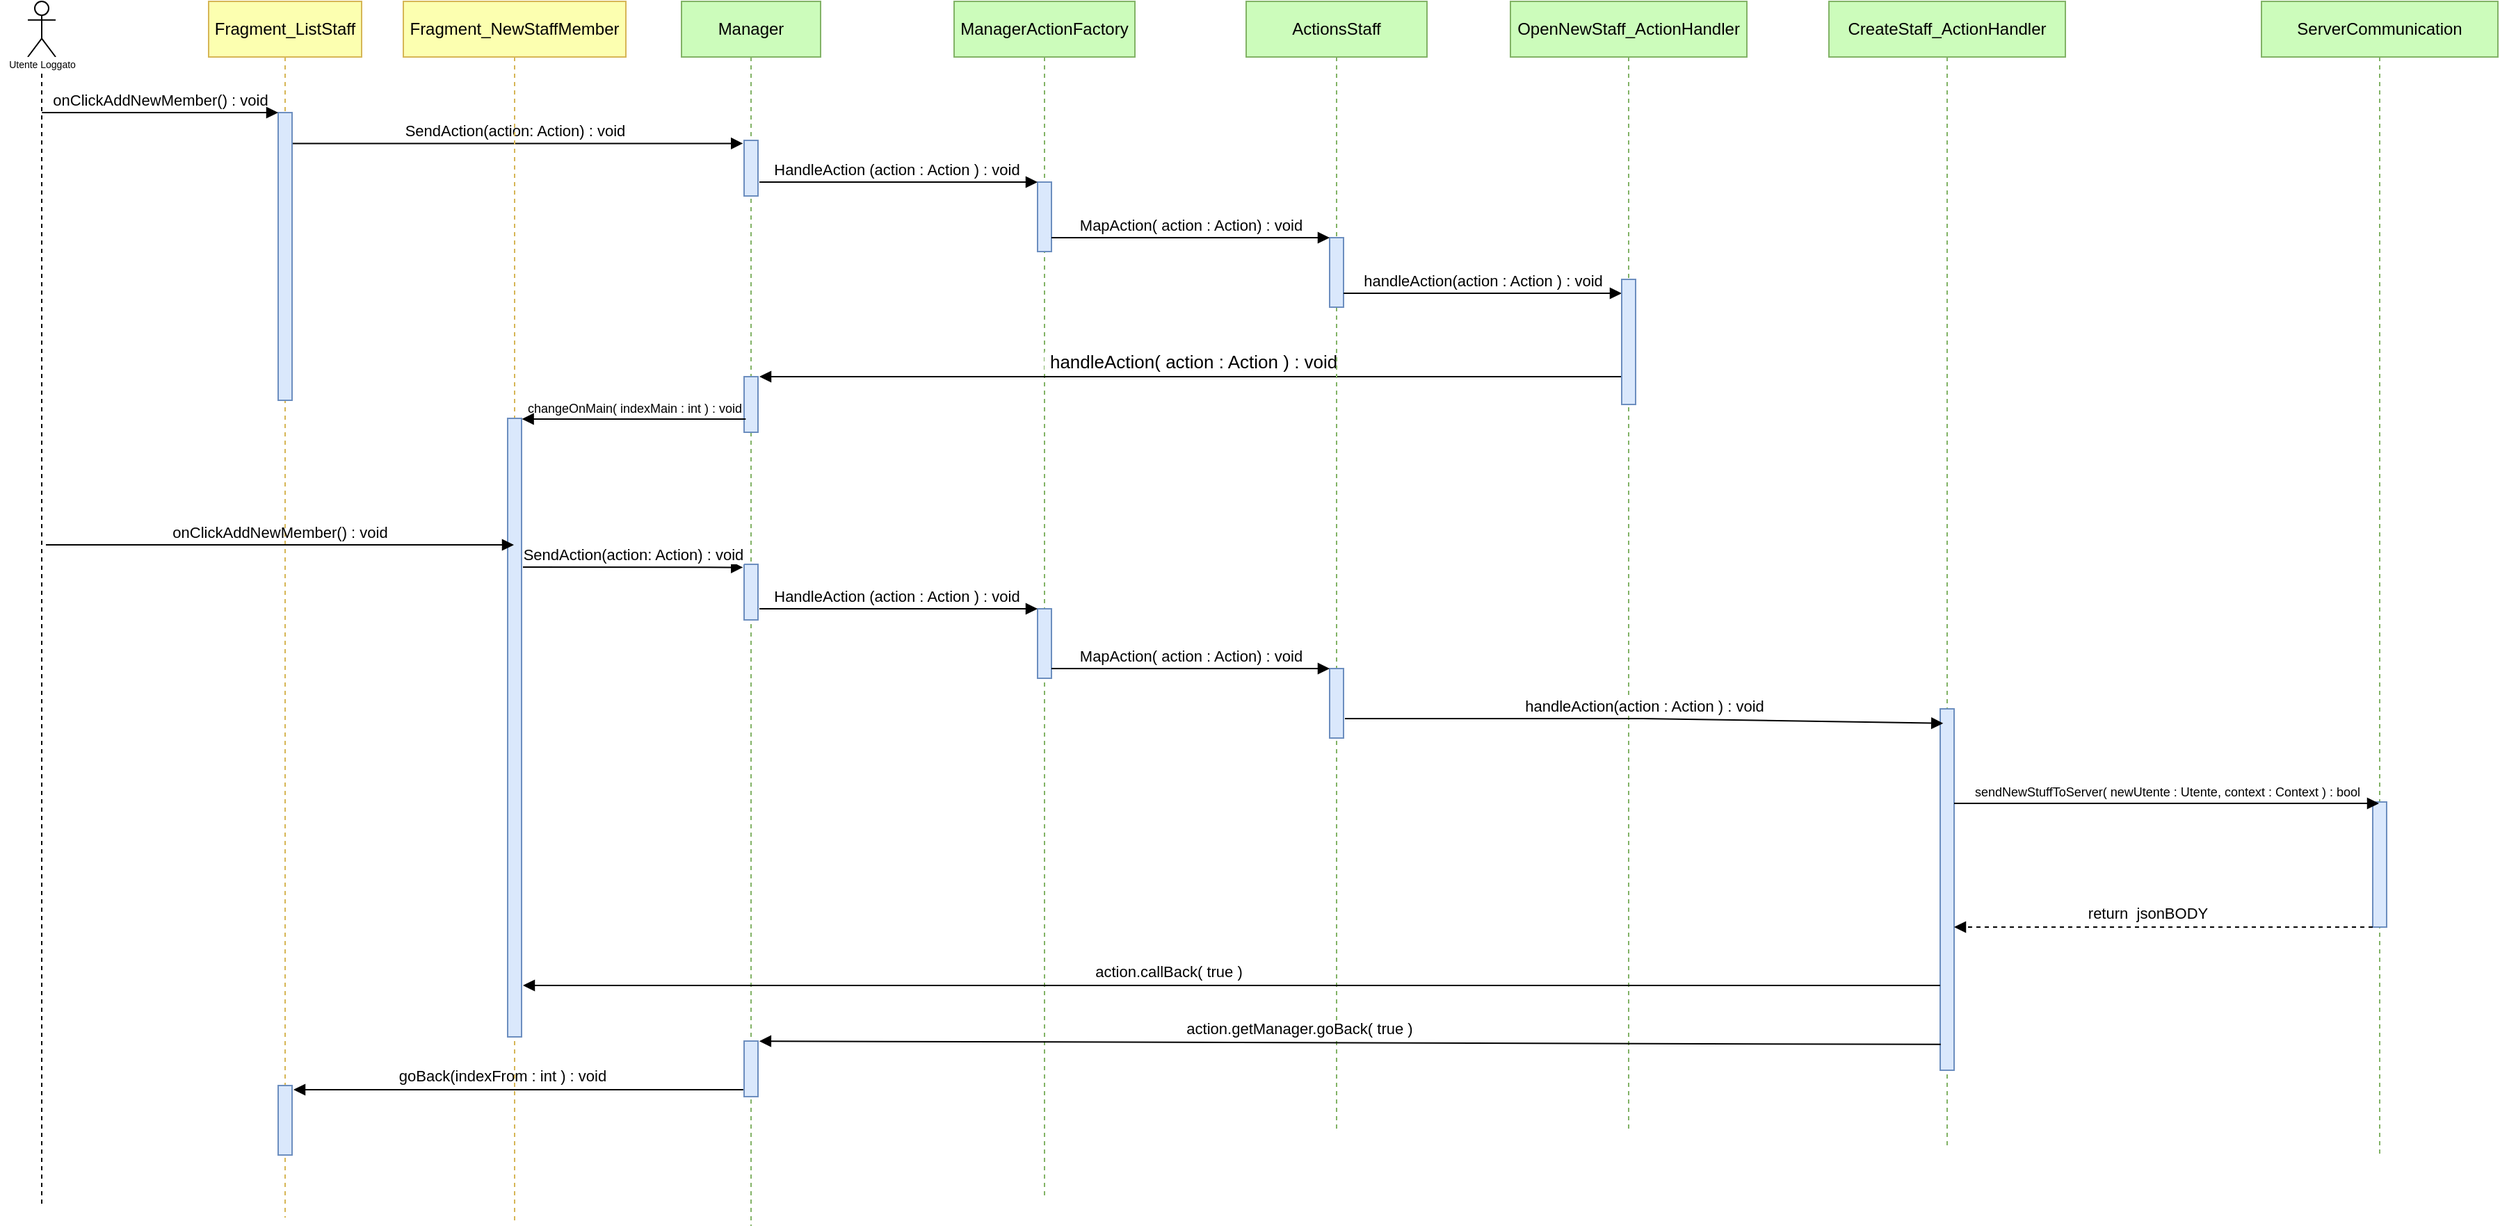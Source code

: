 <mxfile version="22.0.2" type="device" pages="4">
  <diagram name="CreaUtente" id="mTohjnEQQGtcdv9lY0mK">
    <mxGraphModel dx="1644" dy="854" grid="0" gridSize="10" guides="1" tooltips="1" connect="1" arrows="1" fold="1" page="0" pageScale="1" pageWidth="850" pageHeight="1100" math="0" shadow="0">
      <root>
        <mxCell id="0" />
        <mxCell id="1" parent="0" />
        <mxCell id="uYjpBzchgfZl1zaOBYw3-9" value="&lt;font style=&quot;font-size: 11px;&quot;&gt;SendAction(action: Action) : void&lt;/font&gt;" style="html=1;verticalAlign=bottom;endArrow=block;rounded=0;fontSize=9;entryX=-0.086;entryY=0.055;entryDx=0;entryDy=0;entryPerimeter=0;" parent="1" source="uYjpBzchgfZl1zaOBYw3-3" target="uYjpBzchgfZl1zaOBYw3-7" edge="1">
          <mxGeometry width="80" relative="1" as="geometry">
            <mxPoint x="240" y="180" as="sourcePoint" />
            <mxPoint x="410" y="180" as="targetPoint" />
            <Array as="points" />
          </mxGeometry>
        </mxCell>
        <mxCell id="uYjpBzchgfZl1zaOBYw3-2" value="" style="shape=umlLifeline;participant=umlActor;perimeter=lifelinePerimeter;whiteSpace=wrap;html=1;container=1;collapsible=0;recursiveResize=0;verticalAlign=top;spacingTop=36;outlineConnect=0;" parent="1" vertex="1">
          <mxGeometry x="50" y="80" width="20" height="866" as="geometry" />
        </mxCell>
        <mxCell id="uYjpBzchgfZl1zaOBYw3-3" value="Fragment_ListStaff" style="shape=umlLifeline;perimeter=lifelinePerimeter;whiteSpace=wrap;html=1;container=1;collapsible=0;recursiveResize=0;outlineConnect=0;fillColor=#FCFFB0;strokeColor=#D6B656;" parent="1" vertex="1">
          <mxGeometry x="180" y="80" width="110" height="875" as="geometry" />
        </mxCell>
        <mxCell id="uYjpBzchgfZl1zaOBYw3-4" value="" style="html=1;points=[];perimeter=orthogonalPerimeter;fillColor=#dae8fc;strokeColor=#6c8ebf;" parent="uYjpBzchgfZl1zaOBYw3-3" vertex="1">
          <mxGeometry x="50" y="80" width="10" height="207" as="geometry" />
        </mxCell>
        <mxCell id="-I5erxVSZNYtYrY_2M4p-46" value="" style="html=1;points=[];perimeter=orthogonalPerimeter;fillColor=#dae8fc;strokeColor=#6c8ebf;" parent="uYjpBzchgfZl1zaOBYw3-3" vertex="1">
          <mxGeometry x="50" y="780" width="10" height="50" as="geometry" />
        </mxCell>
        <mxCell id="-I5erxVSZNYtYrY_2M4p-47" value="&lt;div style=&quot;background-color:#282c34;color:#bbbbbb;font-family:&#39;JetBrains Mono&#39;,monospace;font-size:9.8pt;&quot;&gt;&lt;pre&gt;&lt;br&gt;&lt;/pre&gt;&lt;/div&gt;" style="html=1;verticalAlign=bottom;endArrow=block;rounded=0;fontSize=11;exitX=0.04;exitY=0.867;exitDx=0;exitDy=0;exitPerimeter=0;" parent="uYjpBzchgfZl1zaOBYw3-3" edge="1">
          <mxGeometry width="80" relative="1" as="geometry">
            <mxPoint x="384.4" y="783.0" as="sourcePoint" />
            <mxPoint x="61" y="783" as="targetPoint" />
          </mxGeometry>
        </mxCell>
        <mxCell id="-I5erxVSZNYtYrY_2M4p-48" value="goBack(indexFrom : int ) : void" style="edgeLabel;html=1;align=center;verticalAlign=middle;resizable=0;points=[];" parent="-I5erxVSZNYtYrY_2M4p-47" vertex="1" connectable="0">
          <mxGeometry x="0.095" y="2" relative="1" as="geometry">
            <mxPoint x="3" y="-12" as="offset" />
          </mxGeometry>
        </mxCell>
        <mxCell id="uYjpBzchgfZl1zaOBYw3-5" value="&lt;font style=&quot;font-size: 11px;&quot;&gt;onClickAddNewMember() : void&lt;/font&gt;" style="html=1;verticalAlign=bottom;endArrow=block;rounded=0;strokeColor=default;labelBackgroundColor=none;fontSize=9;" parent="1" edge="1">
          <mxGeometry x="0.001" width="80" relative="1" as="geometry">
            <mxPoint x="60.167" y="160" as="sourcePoint" />
            <mxPoint x="230" y="160" as="targetPoint" />
            <Array as="points">
              <mxPoint x="140" y="160" />
            </Array>
            <mxPoint as="offset" />
          </mxGeometry>
        </mxCell>
        <mxCell id="uYjpBzchgfZl1zaOBYw3-6" value="&lt;font size=&quot;1&quot; style=&quot;&quot;&gt;&lt;span style=&quot;font-size: 12px;&quot;&gt;Manager&lt;/span&gt;&lt;/font&gt;" style="shape=umlLifeline;perimeter=lifelinePerimeter;whiteSpace=wrap;html=1;container=1;collapsible=0;recursiveResize=0;outlineConnect=0;fillColor=#CCFCBB;strokeColor=#82B366;fontStyle=0" parent="1" vertex="1">
          <mxGeometry x="520" y="80" width="100" height="881" as="geometry" />
        </mxCell>
        <mxCell id="uYjpBzchgfZl1zaOBYw3-7" value="" style="html=1;points=[];perimeter=orthogonalPerimeter;fontSize=9;fillColor=#dae8fc;strokeColor=#6c8ebf;" parent="uYjpBzchgfZl1zaOBYw3-6" vertex="1">
          <mxGeometry x="45" y="100" width="10" height="40" as="geometry" />
        </mxCell>
        <mxCell id="-I5erxVSZNYtYrY_2M4p-16" value="" style="html=1;points=[];perimeter=orthogonalPerimeter;fontSize=11;fillColor=#dae8fc;strokeColor=#6c8ebf;" parent="uYjpBzchgfZl1zaOBYw3-6" vertex="1">
          <mxGeometry x="45" y="270" width="10" height="40" as="geometry" />
        </mxCell>
        <mxCell id="-I5erxVSZNYtYrY_2M4p-26" value="" style="html=1;points=[];perimeter=orthogonalPerimeter;fontSize=9;fillColor=#dae8fc;strokeColor=#6c8ebf;" parent="uYjpBzchgfZl1zaOBYw3-6" vertex="1">
          <mxGeometry x="45" y="405" width="10" height="40" as="geometry" />
        </mxCell>
        <mxCell id="uYjpBzchgfZl1zaOBYw3-10" value="ManagerActionFactory" style="shape=umlLifeline;perimeter=lifelinePerimeter;whiteSpace=wrap;html=1;container=1;collapsible=0;recursiveResize=0;outlineConnect=0;fontSize=12;fillColor=#CCFCBB;strokeColor=#82B366;fontStyle=0" parent="1" vertex="1">
          <mxGeometry x="716" y="80" width="130" height="862" as="geometry" />
        </mxCell>
        <mxCell id="uYjpBzchgfZl1zaOBYw3-11" value="" style="html=1;points=[];perimeter=orthogonalPerimeter;fontSize=11;fillColor=#dae8fc;strokeColor=#6c8ebf;" parent="uYjpBzchgfZl1zaOBYw3-10" vertex="1">
          <mxGeometry x="60" y="130" width="10" height="50" as="geometry" />
        </mxCell>
        <mxCell id="-I5erxVSZNYtYrY_2M4p-17" value="&lt;font style=&quot;font-size: 13px;&quot;&gt;&amp;nbsp;handleAction( action : Action&amp;nbsp;) : void&lt;/font&gt;" style="html=1;verticalAlign=bottom;endArrow=block;rounded=0;fontSize=11;" parent="uYjpBzchgfZl1zaOBYw3-10" edge="1">
          <mxGeometry width="80" relative="1" as="geometry">
            <mxPoint x="479.8" y="270" as="sourcePoint" />
            <mxPoint x="-140" y="270" as="targetPoint" />
          </mxGeometry>
        </mxCell>
        <mxCell id="-I5erxVSZNYtYrY_2M4p-28" value="" style="html=1;points=[];perimeter=orthogonalPerimeter;fontSize=11;fillColor=#dae8fc;strokeColor=#6c8ebf;" parent="uYjpBzchgfZl1zaOBYw3-10" vertex="1">
          <mxGeometry x="60" y="437" width="10" height="50" as="geometry" />
        </mxCell>
        <mxCell id="-I5erxVSZNYtYrY_2M4p-29" value="&lt;font style=&quot;font-size: 11px;&quot;&gt;HandleAction (action : Action ) : void&amp;nbsp;&lt;/font&gt;" style="html=1;verticalAlign=bottom;endArrow=block;rounded=0;fontSize=11;" parent="uYjpBzchgfZl1zaOBYw3-10" edge="1">
          <mxGeometry width="80" relative="1" as="geometry">
            <mxPoint x="-140" y="437" as="sourcePoint" />
            <mxPoint x="60" y="437" as="targetPoint" />
            <Array as="points">
              <mxPoint x="-90" y="437" />
            </Array>
          </mxGeometry>
        </mxCell>
        <mxCell id="uYjpBzchgfZl1zaOBYw3-15" value="&lt;font style=&quot;font-size: 11px;&quot;&gt;HandleAction (action : Action ) : void&amp;nbsp;&lt;/font&gt;" style="html=1;verticalAlign=bottom;endArrow=block;rounded=0;fontSize=11;" parent="1" edge="1">
          <mxGeometry width="80" relative="1" as="geometry">
            <mxPoint x="576" y="210" as="sourcePoint" />
            <mxPoint x="776" y="210" as="targetPoint" />
            <Array as="points">
              <mxPoint x="626" y="210" />
            </Array>
          </mxGeometry>
        </mxCell>
        <mxCell id="-I5erxVSZNYtYrY_2M4p-1" value="&lt;font style=&quot;font-size: 7px;&quot;&gt;Utente Loggato&lt;/font&gt;" style="text;html=1;align=center;verticalAlign=middle;resizable=0;points=[];autosize=1;strokeColor=none;fillColor=default;spacingTop=-6;spacingLeft=-4;spacingBottom=-4;spacingRight=-4;" parent="1" vertex="1">
          <mxGeometry x="30" y="120" width="60" height="10" as="geometry" />
        </mxCell>
        <mxCell id="-I5erxVSZNYtYrY_2M4p-5" value="ActionsStaff" style="shape=umlLifeline;perimeter=lifelinePerimeter;whiteSpace=wrap;html=1;container=1;collapsible=0;recursiveResize=0;outlineConnect=0;fontSize=12;fillColor=#CCFCBB;strokeColor=#82B366;fontStyle=0" parent="1" vertex="1">
          <mxGeometry x="926" y="80" width="130" height="814" as="geometry" />
        </mxCell>
        <mxCell id="-I5erxVSZNYtYrY_2M4p-6" value="" style="html=1;points=[];perimeter=orthogonalPerimeter;fontSize=11;fillColor=#dae8fc;strokeColor=#6c8ebf;" parent="-I5erxVSZNYtYrY_2M4p-5" vertex="1">
          <mxGeometry x="60" y="170" width="10" height="50" as="geometry" />
        </mxCell>
        <mxCell id="-I5erxVSZNYtYrY_2M4p-15" value="&lt;font style=&quot;font-size: 11px;&quot;&gt;handleAction(action : Action&amp;nbsp;) : void&lt;/font&gt;" style="html=1;verticalAlign=bottom;endArrow=block;rounded=0;fontSize=11;" parent="-I5erxVSZNYtYrY_2M4p-5" edge="1">
          <mxGeometry width="80" relative="1" as="geometry">
            <mxPoint x="70" y="210" as="sourcePoint" />
            <mxPoint x="270" y="210" as="targetPoint" />
            <Array as="points">
              <mxPoint x="120" y="210" />
            </Array>
          </mxGeometry>
        </mxCell>
        <mxCell id="-I5erxVSZNYtYrY_2M4p-30" value="" style="html=1;points=[];perimeter=orthogonalPerimeter;fontSize=11;fillColor=#dae8fc;strokeColor=#6c8ebf;" parent="-I5erxVSZNYtYrY_2M4p-5" vertex="1">
          <mxGeometry x="60" y="480" width="10" height="50" as="geometry" />
        </mxCell>
        <mxCell id="-I5erxVSZNYtYrY_2M4p-32" value="&lt;font style=&quot;font-size: 11px;&quot;&gt;MapAction( action : Action) : void&lt;/font&gt;" style="html=1;verticalAlign=bottom;endArrow=block;rounded=0;fontSize=11;" parent="-I5erxVSZNYtYrY_2M4p-5" edge="1">
          <mxGeometry width="80" relative="1" as="geometry">
            <mxPoint x="-140" y="480" as="sourcePoint" />
            <mxPoint x="60" y="480" as="targetPoint" />
            <Array as="points">
              <mxPoint x="-90" y="480" />
            </Array>
          </mxGeometry>
        </mxCell>
        <mxCell id="-I5erxVSZNYtYrY_2M4p-10" value="&lt;font style=&quot;font-size: 11px;&quot;&gt;MapAction( action : Action) : void&lt;/font&gt;" style="html=1;verticalAlign=bottom;endArrow=block;rounded=0;fontSize=11;" parent="1" edge="1">
          <mxGeometry width="80" relative="1" as="geometry">
            <mxPoint x="786" y="250" as="sourcePoint" />
            <mxPoint x="986" y="250" as="targetPoint" />
            <Array as="points">
              <mxPoint x="836" y="250" />
            </Array>
          </mxGeometry>
        </mxCell>
        <mxCell id="-I5erxVSZNYtYrY_2M4p-11" value="OpenNewStaff_ActionHandler" style="shape=umlLifeline;perimeter=lifelinePerimeter;whiteSpace=wrap;html=1;container=1;collapsible=0;recursiveResize=0;outlineConnect=0;fontSize=12;fillColor=#CCFCBB;strokeColor=#82B366;fontStyle=0" parent="1" vertex="1">
          <mxGeometry x="1116" y="80" width="170" height="814" as="geometry" />
        </mxCell>
        <mxCell id="-I5erxVSZNYtYrY_2M4p-13" value="" style="html=1;points=[];perimeter=orthogonalPerimeter;fontSize=11;fillColor=#dae8fc;strokeColor=#6c8ebf;" parent="-I5erxVSZNYtYrY_2M4p-11" vertex="1">
          <mxGeometry x="80" y="200" width="10" height="90" as="geometry" />
        </mxCell>
        <mxCell id="-I5erxVSZNYtYrY_2M4p-20" value="&lt;font style=&quot;font-size: 9px;&quot;&gt;changeOnMain( indexMain : int ) : void&lt;/font&gt;" style="html=1;verticalAlign=bottom;endArrow=block;rounded=0;fontSize=11;exitX=0.116;exitY=0.764;exitDx=0;exitDy=0;exitPerimeter=0;entryX=1.029;entryY=0.001;entryDx=0;entryDy=0;entryPerimeter=0;fontColor=default;labelBackgroundColor=none;" parent="1" source="-I5erxVSZNYtYrY_2M4p-16" target="-I5erxVSZNYtYrY_2M4p-23" edge="1">
          <mxGeometry x="-0.002" width="80" relative="1" as="geometry">
            <mxPoint x="405.8" y="380.0" as="sourcePoint" />
            <mxPoint x="240" y="380" as="targetPoint" />
            <mxPoint as="offset" />
          </mxGeometry>
        </mxCell>
        <mxCell id="-I5erxVSZNYtYrY_2M4p-21" value="Fragment_NewStaffMember" style="shape=umlLifeline;perimeter=lifelinePerimeter;whiteSpace=wrap;html=1;container=1;collapsible=0;recursiveResize=0;outlineConnect=0;fillColor=#FCFFB0;strokeColor=#D6B656;" parent="1" vertex="1">
          <mxGeometry x="320" y="80" width="160" height="878" as="geometry" />
        </mxCell>
        <mxCell id="-I5erxVSZNYtYrY_2M4p-23" value="" style="html=1;points=[];perimeter=orthogonalPerimeter;fillColor=#dae8fc;strokeColor=#6c8ebf;" parent="-I5erxVSZNYtYrY_2M4p-21" vertex="1">
          <mxGeometry x="75" y="300" width="10" height="445" as="geometry" />
        </mxCell>
        <mxCell id="-I5erxVSZNYtYrY_2M4p-25" value="&lt;font style=&quot;font-size: 11px;&quot;&gt;onClickAddNewMember() : void&lt;/font&gt;" style="html=1;verticalAlign=bottom;endArrow=block;rounded=0;strokeColor=default;labelBackgroundColor=none;fontSize=9;" parent="1" target="-I5erxVSZNYtYrY_2M4p-21" edge="1">
          <mxGeometry x="0.001" width="80" relative="1" as="geometry">
            <mxPoint x="62.997" y="471" as="sourcePoint" />
            <mxPoint x="232.83" y="471" as="targetPoint" />
            <Array as="points">
              <mxPoint x="142.83" y="471" />
            </Array>
            <mxPoint as="offset" />
          </mxGeometry>
        </mxCell>
        <mxCell id="-I5erxVSZNYtYrY_2M4p-27" value="&lt;font style=&quot;font-size: 11px;&quot;&gt;SendAction(action: Action) : void&lt;/font&gt;" style="html=1;verticalAlign=bottom;endArrow=block;rounded=0;fontSize=9;entryX=-0.086;entryY=0.055;entryDx=0;entryDy=0;entryPerimeter=0;exitX=1.114;exitY=0.423;exitDx=0;exitDy=0;exitPerimeter=0;" parent="1" target="-I5erxVSZNYtYrY_2M4p-26" edge="1">
          <mxGeometry width="80" relative="1" as="geometry">
            <mxPoint x="406" y="487" as="sourcePoint" />
            <mxPoint x="575" y="486" as="targetPoint" />
            <Array as="points" />
          </mxGeometry>
        </mxCell>
        <mxCell id="-I5erxVSZNYtYrY_2M4p-33" value="CreateStaff_ActionHandler" style="shape=umlLifeline;perimeter=lifelinePerimeter;whiteSpace=wrap;html=1;container=1;collapsible=0;recursiveResize=0;outlineConnect=0;fontSize=12;fillColor=#CCFCBB;strokeColor=#82B366;fontStyle=0" parent="1" vertex="1">
          <mxGeometry x="1345" y="80" width="170" height="824" as="geometry" />
        </mxCell>
        <mxCell id="-I5erxVSZNYtYrY_2M4p-34" value="" style="html=1;points=[];perimeter=orthogonalPerimeter;fontSize=11;fillColor=#dae8fc;strokeColor=#6c8ebf;" parent="-I5erxVSZNYtYrY_2M4p-33" vertex="1">
          <mxGeometry x="80" y="509" width="10" height="260" as="geometry" />
        </mxCell>
        <mxCell id="-I5erxVSZNYtYrY_2M4p-35" value="ServerCommunication" style="shape=umlLifeline;perimeter=lifelinePerimeter;whiteSpace=wrap;html=1;container=1;collapsible=0;recursiveResize=0;outlineConnect=0;fontSize=12;fillColor=#CCFCBB;strokeColor=#82B366;fontStyle=0" parent="1" vertex="1">
          <mxGeometry x="1656" y="80" width="170" height="829" as="geometry" />
        </mxCell>
        <mxCell id="-I5erxVSZNYtYrY_2M4p-36" value="" style="html=1;points=[];perimeter=orthogonalPerimeter;fontSize=11;fillColor=#dae8fc;strokeColor=#6c8ebf;" parent="-I5erxVSZNYtYrY_2M4p-35" vertex="1">
          <mxGeometry x="80" y="576" width="10" height="90" as="geometry" />
        </mxCell>
        <mxCell id="-I5erxVSZNYtYrY_2M4p-38" value="&lt;div style=&quot;background-color:#282c34;color:#bbbbbb;font-family:&#39;JetBrains Mono&#39;,monospace;font-size:9.8pt;&quot;&gt;&lt;pre&gt;&lt;br&gt;&lt;/pre&gt;&lt;/div&gt;" style="html=1;verticalAlign=bottom;endArrow=block;rounded=0;fontSize=11;exitX=0.08;exitY=0.874;exitDx=0;exitDy=0;exitPerimeter=0;dashed=1;" parent="-I5erxVSZNYtYrY_2M4p-35" target="-I5erxVSZNYtYrY_2M4p-34" edge="1">
          <mxGeometry width="80" relative="1" as="geometry">
            <mxPoint x="80" y="666" as="sourcePoint" />
            <mxPoint x="-105.8" y="666.08" as="targetPoint" />
          </mxGeometry>
        </mxCell>
        <mxCell id="-I5erxVSZNYtYrY_2M4p-39" value="return&amp;nbsp; jsonBODY" style="edgeLabel;html=1;align=center;verticalAlign=middle;resizable=0;points=[];" parent="-I5erxVSZNYtYrY_2M4p-38" vertex="1" connectable="0">
          <mxGeometry x="0.095" y="2" relative="1" as="geometry">
            <mxPoint x="3" y="-12" as="offset" />
          </mxGeometry>
        </mxCell>
        <mxCell id="-I5erxVSZNYtYrY_2M4p-37" value="&lt;font style=&quot;font-size: 9px;&quot;&gt;sendNewStuffToServer( newUtente : Utente, context : Context ) : bool&lt;/font&gt;" style="html=1;verticalAlign=bottom;endArrow=block;rounded=0;fontSize=11;" parent="1" target="-I5erxVSZNYtYrY_2M4p-35" edge="1">
          <mxGeometry width="80" relative="1" as="geometry">
            <mxPoint x="1435" y="657" as="sourcePoint" />
            <mxPoint x="1870" y="655" as="targetPoint" />
            <Array as="points">
              <mxPoint x="1656" y="657" />
            </Array>
          </mxGeometry>
        </mxCell>
        <mxCell id="-I5erxVSZNYtYrY_2M4p-31" value="&lt;font style=&quot;font-size: 11px;&quot;&gt;handleAction(action : Action&amp;nbsp;) : void&lt;/font&gt;" style="html=1;verticalAlign=bottom;endArrow=block;rounded=0;fontSize=11;entryX=0.213;entryY=0.04;entryDx=0;entryDy=0;entryPerimeter=0;" parent="1" target="-I5erxVSZNYtYrY_2M4p-34" edge="1">
          <mxGeometry width="80" relative="1" as="geometry">
            <mxPoint x="997" y="596" as="sourcePoint" />
            <mxPoint x="1430" y="596" as="targetPoint" />
            <Array as="points">
              <mxPoint x="1211" y="596" />
            </Array>
          </mxGeometry>
        </mxCell>
        <mxCell id="-I5erxVSZNYtYrY_2M4p-40" value="&lt;div style=&quot;background-color:#282c34;color:#bbbbbb;font-family:&#39;JetBrains Mono&#39;,monospace;font-size:9.8pt;&quot;&gt;&lt;pre&gt;&lt;br&gt;&lt;/pre&gt;&lt;/div&gt;" style="html=1;verticalAlign=bottom;endArrow=block;rounded=0;fontSize=11;" parent="1" edge="1">
          <mxGeometry width="80" relative="1" as="geometry">
            <mxPoint x="1425" y="788" as="sourcePoint" />
            <mxPoint x="406" y="788" as="targetPoint" />
          </mxGeometry>
        </mxCell>
        <mxCell id="-I5erxVSZNYtYrY_2M4p-41" value="action.callBack( true )" style="edgeLabel;html=1;align=center;verticalAlign=middle;resizable=0;points=[];" parent="-I5erxVSZNYtYrY_2M4p-40" vertex="1" connectable="0">
          <mxGeometry x="0.095" y="2" relative="1" as="geometry">
            <mxPoint x="3" y="-12" as="offset" />
          </mxGeometry>
        </mxCell>
        <mxCell id="-I5erxVSZNYtYrY_2M4p-42" value="" style="html=1;points=[];perimeter=orthogonalPerimeter;fontSize=9;fillColor=#dae8fc;strokeColor=#6c8ebf;" parent="1" vertex="1">
          <mxGeometry x="565" y="828" width="10" height="40" as="geometry" />
        </mxCell>
        <mxCell id="-I5erxVSZNYtYrY_2M4p-43" value="&lt;div style=&quot;background-color:#282c34;color:#bbbbbb;font-family:&#39;JetBrains Mono&#39;,monospace;font-size:9.8pt;&quot;&gt;&lt;pre&gt;&lt;br&gt;&lt;/pre&gt;&lt;/div&gt;" style="html=1;verticalAlign=bottom;endArrow=block;rounded=0;fontSize=11;exitX=0.04;exitY=0.867;exitDx=0;exitDy=0;exitPerimeter=0;entryX=1.093;entryY=0.002;entryDx=0;entryDy=0;entryPerimeter=0;" parent="1" target="-I5erxVSZNYtYrY_2M4p-42" edge="1">
          <mxGeometry width="80" relative="1" as="geometry">
            <mxPoint x="1425.4" y="830.42" as="sourcePoint" />
            <mxPoint x="406" y="829" as="targetPoint" />
          </mxGeometry>
        </mxCell>
        <mxCell id="-I5erxVSZNYtYrY_2M4p-44" value="action.getManager.goBack( true )" style="edgeLabel;html=1;align=center;verticalAlign=middle;resizable=0;points=[];" parent="-I5erxVSZNYtYrY_2M4p-43" vertex="1" connectable="0">
          <mxGeometry x="0.095" y="2" relative="1" as="geometry">
            <mxPoint x="3" y="-12" as="offset" />
          </mxGeometry>
        </mxCell>
      </root>
    </mxGraphModel>
  </diagram>
  <diagram id="zgLJ-TTIRDkOzTL8noTR" name="EliminaCategoria">
    <mxGraphModel dx="1404" dy="854" grid="0" gridSize="10" guides="1" tooltips="1" connect="1" arrows="1" fold="1" page="0" pageScale="1" pageWidth="850" pageHeight="1100" math="0" shadow="0">
      <root>
        <mxCell id="0" />
        <mxCell id="1" parent="0" />
        <mxCell id="_dNVHrDylbjXx8L52vPx-41" value="sendDeleteCategoryToServer( id_category: int , id_restaurant : int ) : bool" style="html=1;verticalAlign=bottom;endArrow=block;rounded=0;fontSize=11;entryX=-0.015;entryY=0.011;entryDx=0;entryDy=0;entryPerimeter=0;" parent="1" target="_dNVHrDylbjXx8L52vPx-38" edge="1">
          <mxGeometry width="80" relative="1" as="geometry">
            <mxPoint x="1263.731" y="379" as="sourcePoint" />
            <mxPoint x="1803.5" y="379" as="targetPoint" />
            <Array as="points" />
          </mxGeometry>
        </mxCell>
        <mxCell id="pRpZ190RGfy-yZSfEw6o-2" value="Adapter_Category" style="shape=umlLifeline;perimeter=lifelinePerimeter;whiteSpace=wrap;html=1;container=1;collapsible=0;recursiveResize=0;outlineConnect=0;fillColor=#FCFFB0;strokeColor=#D6B656;" parent="1" vertex="1">
          <mxGeometry x="423" y="80" width="110" height="440" as="geometry" />
        </mxCell>
        <mxCell id="pRpZ190RGfy-yZSfEw6o-3" value="" style="html=1;points=[];perimeter=orthogonalPerimeter;fillColor=#dae8fc;strokeColor=#6c8ebf;" parent="pRpZ190RGfy-yZSfEw6o-2" vertex="1">
          <mxGeometry x="50" y="80" width="10" height="330" as="geometry" />
        </mxCell>
        <mxCell id="_dNVHrDylbjXx8L52vPx-1" value="" style="shape=umlLifeline;participant=umlActor;perimeter=lifelinePerimeter;whiteSpace=wrap;html=1;container=1;collapsible=0;recursiveResize=0;verticalAlign=top;spacingTop=36;outlineConnect=0;" parent="1" vertex="1">
          <mxGeometry x="50" y="80" width="20" height="440" as="geometry" />
        </mxCell>
        <mxCell id="_dNVHrDylbjXx8L52vPx-2" value="Fragment_ListCategory" style="shape=umlLifeline;perimeter=lifelinePerimeter;whiteSpace=wrap;html=1;container=1;collapsible=0;recursiveResize=0;outlineConnect=0;fillColor=#FCFFB0;strokeColor=#D6B656;" parent="1" vertex="1">
          <mxGeometry x="180" y="80" width="130" height="440" as="geometry" />
        </mxCell>
        <mxCell id="_dNVHrDylbjXx8L52vPx-3" value="" style="html=1;points=[];perimeter=orthogonalPerimeter;fillColor=#dae8fc;strokeColor=#6c8ebf;" parent="_dNVHrDylbjXx8L52vPx-2" vertex="1">
          <mxGeometry x="60" y="80" width="10" height="340" as="geometry" />
        </mxCell>
        <mxCell id="pRpZ190RGfy-yZSfEw6o-1" value="onClickDeleteCategory()&amp;nbsp;: void" style="html=1;verticalAlign=bottom;endArrow=block;rounded=0;strokeColor=default;labelBackgroundColor=none;fontSize=9;entryX=-0.195;entryY=0.103;entryDx=0;entryDy=0;entryPerimeter=0;" parent="_dNVHrDylbjXx8L52vPx-2" edge="1">
          <mxGeometry x="0.001" width="80" relative="1" as="geometry">
            <mxPoint x="-119.833" y="164" as="sourcePoint" />
            <mxPoint x="58.05" y="163.74" as="targetPoint" />
            <Array as="points">
              <mxPoint x="-40" y="164" />
            </Array>
            <mxPoint as="offset" />
          </mxGeometry>
        </mxCell>
        <mxCell id="_dNVHrDylbjXx8L52vPx-7" value="onClickDeleteCategories()&amp;nbsp;: void" style="html=1;verticalAlign=bottom;endArrow=block;rounded=0;strokeColor=default;labelBackgroundColor=none;fontSize=9;entryX=0.016;entryY=0;entryDx=0;entryDy=0;entryPerimeter=0;" parent="1" target="_dNVHrDylbjXx8L52vPx-3" edge="1">
          <mxGeometry x="0.001" width="80" relative="1" as="geometry">
            <mxPoint x="60.167" y="160" as="sourcePoint" />
            <mxPoint x="230" y="160" as="targetPoint" />
            <Array as="points">
              <mxPoint x="140" y="160" />
            </Array>
            <mxPoint as="offset" />
          </mxGeometry>
        </mxCell>
        <mxCell id="_dNVHrDylbjXx8L52vPx-8" value="&lt;font size=&quot;1&quot; style=&quot;&quot;&gt;&lt;span style=&quot;font-size: 12px;&quot;&gt;Manager&lt;/span&gt;&lt;/font&gt;" style="shape=umlLifeline;perimeter=lifelinePerimeter;whiteSpace=wrap;html=1;container=1;collapsible=0;recursiveResize=0;outlineConnect=0;fillColor=#CCFCBB;strokeColor=#82B366;fontStyle=0" parent="1" vertex="1">
          <mxGeometry x="583" y="80" width="100" height="440" as="geometry" />
        </mxCell>
        <mxCell id="_dNVHrDylbjXx8L52vPx-9" value="" style="html=1;points=[];perimeter=orthogonalPerimeter;fontSize=9;fillColor=#dae8fc;strokeColor=#6c8ebf;" parent="_dNVHrDylbjXx8L52vPx-8" vertex="1">
          <mxGeometry x="45" y="172" width="10" height="40" as="geometry" />
        </mxCell>
        <mxCell id="_dNVHrDylbjXx8L52vPx-12" value="&lt;font style=&quot;font-size: 11px;&quot;&gt;SendAction(action: Action) : void&lt;/font&gt;" style="html=1;verticalAlign=bottom;endArrow=block;rounded=0;fontSize=9;" parent="1" edge="1">
          <mxGeometry width="80" relative="1" as="geometry">
            <mxPoint x="250" y="258" as="sourcePoint" />
            <mxPoint x="630" y="258" as="targetPoint" />
            <Array as="points" />
          </mxGeometry>
        </mxCell>
        <mxCell id="_dNVHrDylbjXx8L52vPx-13" value="ManagerActionFactory" style="shape=umlLifeline;perimeter=lifelinePerimeter;whiteSpace=wrap;html=1;container=1;collapsible=0;recursiveResize=0;outlineConnect=0;fontSize=12;fillColor=#CCFCBB;strokeColor=#82B366;fontStyle=0" parent="1" vertex="1">
          <mxGeometry x="779" y="80" width="130" height="440" as="geometry" />
        </mxCell>
        <mxCell id="_dNVHrDylbjXx8L52vPx-14" value="" style="html=1;points=[];perimeter=orthogonalPerimeter;fontSize=11;fillColor=#dae8fc;strokeColor=#6c8ebf;" parent="_dNVHrDylbjXx8L52vPx-13" vertex="1">
          <mxGeometry x="60" y="202" width="10" height="50" as="geometry" />
        </mxCell>
        <mxCell id="_dNVHrDylbjXx8L52vPx-15" value="&lt;font style=&quot;font-size: 13px;&quot;&gt;action.callBack( id_category )&lt;span style=&quot;white-space: pre;&quot;&gt;&#x9;&lt;/span&gt;&lt;/font&gt;" style="html=1;verticalAlign=bottom;endArrow=block;rounded=0;fontSize=11;" parent="_dNVHrDylbjXx8L52vPx-13" edge="1">
          <mxGeometry width="80" relative="1" as="geometry">
            <mxPoint x="479.8" y="354" as="sourcePoint" />
            <mxPoint x="-529" y="354" as="targetPoint" />
          </mxGeometry>
        </mxCell>
        <mxCell id="_dNVHrDylbjXx8L52vPx-18" value="&lt;font style=&quot;font-size: 11px;&quot;&gt;HandleAction (action : Action ) : void&amp;nbsp;&lt;/font&gt;" style="html=1;verticalAlign=bottom;endArrow=block;rounded=0;fontSize=11;" parent="1" edge="1">
          <mxGeometry width="80" relative="1" as="geometry">
            <mxPoint x="639" y="282" as="sourcePoint" />
            <mxPoint x="839" y="282" as="targetPoint" />
            <Array as="points">
              <mxPoint x="689" y="282" />
            </Array>
          </mxGeometry>
        </mxCell>
        <mxCell id="_dNVHrDylbjXx8L52vPx-20" value="&lt;font style=&quot;font-size: 7px;&quot;&gt;Utente Loggato&lt;/font&gt;" style="text;html=1;align=center;verticalAlign=middle;resizable=0;points=[];autosize=1;strokeColor=none;fillColor=default;spacingTop=-6;spacingLeft=-4;spacingBottom=-4;spacingRight=-4;" parent="1" vertex="1">
          <mxGeometry x="30" y="120" width="60" height="10" as="geometry" />
        </mxCell>
        <mxCell id="_dNVHrDylbjXx8L52vPx-21" value="ActionsListCategory" style="shape=umlLifeline;perimeter=lifelinePerimeter;whiteSpace=wrap;html=1;container=1;collapsible=0;recursiveResize=0;outlineConnect=0;fontSize=12;fillColor=#CCFCBB;strokeColor=#82B366;fontStyle=0" parent="1" vertex="1">
          <mxGeometry x="989" y="80" width="130" height="440" as="geometry" />
        </mxCell>
        <mxCell id="_dNVHrDylbjXx8L52vPx-22" value="" style="html=1;points=[];perimeter=orthogonalPerimeter;fontSize=11;fillColor=#dae8fc;strokeColor=#6c8ebf;" parent="_dNVHrDylbjXx8L52vPx-21" vertex="1">
          <mxGeometry x="60" y="242" width="10" height="50" as="geometry" />
        </mxCell>
        <mxCell id="_dNVHrDylbjXx8L52vPx-23" value="&lt;font style=&quot;font-size: 11px;&quot;&gt;handleAction(action : Action&amp;nbsp;) : void&lt;/font&gt;" style="html=1;verticalAlign=bottom;endArrow=block;rounded=0;fontSize=11;" parent="_dNVHrDylbjXx8L52vPx-21" edge="1">
          <mxGeometry width="80" relative="1" as="geometry">
            <mxPoint x="70" y="282" as="sourcePoint" />
            <mxPoint x="270" y="282" as="targetPoint" />
            <Array as="points">
              <mxPoint x="120" y="282" />
            </Array>
          </mxGeometry>
        </mxCell>
        <mxCell id="_dNVHrDylbjXx8L52vPx-26" value="&lt;font style=&quot;font-size: 11px;&quot;&gt;MapAction( action : Action) : void&lt;/font&gt;" style="html=1;verticalAlign=bottom;endArrow=block;rounded=0;fontSize=11;" parent="1" edge="1">
          <mxGeometry width="80" relative="1" as="geometry">
            <mxPoint x="849" y="322" as="sourcePoint" />
            <mxPoint x="1049" y="322" as="targetPoint" />
            <Array as="points">
              <mxPoint x="899" y="322" />
            </Array>
          </mxGeometry>
        </mxCell>
        <mxCell id="_dNVHrDylbjXx8L52vPx-27" value="DeleteCategory_ActionHandler" style="shape=umlLifeline;perimeter=lifelinePerimeter;whiteSpace=wrap;html=1;container=1;collapsible=0;recursiveResize=0;outlineConnect=0;fontSize=12;fillColor=#CCFCBB;strokeColor=#82B366;fontStyle=0" parent="1" vertex="1">
          <mxGeometry x="1179" y="80" width="170" height="440" as="geometry" />
        </mxCell>
        <mxCell id="_dNVHrDylbjXx8L52vPx-28" value="" style="html=1;points=[];perimeter=orthogonalPerimeter;fontSize=11;fillColor=#dae8fc;strokeColor=#6c8ebf;" parent="_dNVHrDylbjXx8L52vPx-27" vertex="1">
          <mxGeometry x="80" y="272" width="10" height="98" as="geometry" />
        </mxCell>
        <mxCell id="_dNVHrDylbjXx8L52vPx-33" value="deleteItemFromRecycle(id_category : integer)&amp;nbsp;: void" style="html=1;verticalAlign=bottom;endArrow=block;rounded=0;strokeColor=default;labelBackgroundColor=none;fontSize=9;entryX=0.081;entryY=0.941;entryDx=0;entryDy=0;entryPerimeter=0;" parent="1" target="pRpZ190RGfy-yZSfEw6o-3" edge="1">
          <mxGeometry x="0.001" width="80" relative="1" as="geometry">
            <mxPoint x="250" y="471" as="sourcePoint" />
            <mxPoint x="470" y="471" as="targetPoint" />
            <Array as="points" />
            <mxPoint as="offset" />
          </mxGeometry>
        </mxCell>
        <mxCell id="_dNVHrDylbjXx8L52vPx-37" value="ServerCommunication" style="shape=umlLifeline;perimeter=lifelinePerimeter;whiteSpace=wrap;html=1;container=1;collapsible=0;recursiveResize=0;outlineConnect=0;fontSize=12;fillColor=#CCFCBB;strokeColor=#82B366;fontStyle=0" parent="1" vertex="1">
          <mxGeometry x="1583" y="80" width="170" height="400" as="geometry" />
        </mxCell>
        <mxCell id="_dNVHrDylbjXx8L52vPx-38" value="" style="html=1;points=[];perimeter=orthogonalPerimeter;fontSize=11;fillColor=#dae8fc;strokeColor=#6c8ebf;" parent="_dNVHrDylbjXx8L52vPx-37" vertex="1">
          <mxGeometry x="80" y="298" width="10" height="90" as="geometry" />
        </mxCell>
        <mxCell id="_dNVHrDylbjXx8L52vPx-39" value="&lt;div style=&quot;background-color:#282c34;color:#bbbbbb;font-family:&#39;JetBrains Mono&#39;,monospace;font-size:9.8pt;&quot;&gt;&lt;pre&gt;&lt;br&gt;&lt;/pre&gt;&lt;/div&gt;" style="html=1;verticalAlign=bottom;endArrow=block;rounded=0;fontSize=11;exitX=0.08;exitY=0.874;exitDx=0;exitDy=0;exitPerimeter=0;dashed=1;" parent="_dNVHrDylbjXx8L52vPx-37" edge="1">
          <mxGeometry width="80" relative="1" as="geometry">
            <mxPoint x="80" y="346" as="sourcePoint" />
            <mxPoint x="-310" y="346" as="targetPoint" />
          </mxGeometry>
        </mxCell>
        <mxCell id="_dNVHrDylbjXx8L52vPx-40" value="return&amp;nbsp; jsonBODY" style="edgeLabel;html=1;align=center;verticalAlign=middle;resizable=0;points=[];" parent="_dNVHrDylbjXx8L52vPx-39" vertex="1" connectable="0">
          <mxGeometry x="0.095" y="2" relative="1" as="geometry">
            <mxPoint x="3" y="-12" as="offset" />
          </mxGeometry>
        </mxCell>
      </root>
    </mxGraphModel>
  </diagram>
  <diagram id="s3-SNqz5heYwG2Yw8kUS" name="ModificaInfoRistorante">
    <mxGraphModel dx="2553" dy="2653" grid="1" gridSize="10" guides="1" tooltips="1" connect="1" arrows="1" fold="1" page="1" pageScale="1" pageWidth="850" pageHeight="1100" math="0" shadow="0">
      <root>
        <mxCell id="0" />
        <mxCell id="1" parent="0" />
        <mxCell id="n0NTn44MoIhT98F6Jfsc-1" value="" style="shape=umlLifeline;participant=umlActor;perimeter=lifelinePerimeter;whiteSpace=wrap;html=1;container=1;collapsible=0;recursiveResize=0;verticalAlign=top;spacingTop=36;outlineConnect=0;" parent="1" vertex="1">
          <mxGeometry x="50" y="80" width="20" height="866" as="geometry" />
        </mxCell>
        <mxCell id="n0NTn44MoIhT98F6Jfsc-2" value="Fragment_AccountInfo" style="shape=umlLifeline;perimeter=lifelinePerimeter;whiteSpace=wrap;html=1;container=1;collapsible=0;recursiveResize=0;outlineConnect=0;fillColor=#FCFFB0;strokeColor=#D6B656;" parent="1" vertex="1">
          <mxGeometry x="170" y="80" width="130" height="875" as="geometry" />
        </mxCell>
        <mxCell id="n0NTn44MoIhT98F6Jfsc-3" value="" style="html=1;points=[];perimeter=orthogonalPerimeter;fillColor=#dae8fc;strokeColor=#6c8ebf;" parent="n0NTn44MoIhT98F6Jfsc-2" vertex="1">
          <mxGeometry x="60" y="80" width="10" height="210" as="geometry" />
        </mxCell>
        <mxCell id="n0NTn44MoIhT98F6Jfsc-4" value="" style="html=1;points=[];perimeter=orthogonalPerimeter;fillColor=#dae8fc;strokeColor=#6c8ebf;" parent="n0NTn44MoIhT98F6Jfsc-2" vertex="1">
          <mxGeometry x="60" y="780" width="10" height="50" as="geometry" />
        </mxCell>
        <mxCell id="n0NTn44MoIhT98F6Jfsc-7" value="&lt;font style=&quot;font-size: 11px;&quot;&gt;&amp;nbsp;onClickEditAccount()&amp;nbsp;: void&lt;/font&gt;" style="html=1;verticalAlign=bottom;endArrow=block;rounded=0;strokeColor=default;labelBackgroundColor=none;fontSize=9;" parent="1" edge="1">
          <mxGeometry x="0.001" width="80" relative="1" as="geometry">
            <mxPoint x="60.167" y="160" as="sourcePoint" />
            <mxPoint x="230" y="160" as="targetPoint" />
            <Array as="points" />
            <mxPoint as="offset" />
          </mxGeometry>
        </mxCell>
        <mxCell id="n0NTn44MoIhT98F6Jfsc-8" value="&lt;font size=&quot;1&quot; style=&quot;&quot;&gt;&lt;span style=&quot;font-size: 12px;&quot;&gt;Manager&lt;/span&gt;&lt;/font&gt;" style="shape=umlLifeline;perimeter=lifelinePerimeter;whiteSpace=wrap;html=1;container=1;collapsible=0;recursiveResize=0;outlineConnect=0;fillColor=#CCFCBB;strokeColor=#82B366;fontStyle=0" parent="1" vertex="1">
          <mxGeometry x="520" y="80" width="100" height="881" as="geometry" />
        </mxCell>
        <mxCell id="n0NTn44MoIhT98F6Jfsc-9" value="" style="html=1;points=[];perimeter=orthogonalPerimeter;fontSize=9;fillColor=#dae8fc;strokeColor=#6c8ebf;" parent="n0NTn44MoIhT98F6Jfsc-8" vertex="1">
          <mxGeometry x="45" y="100" width="10" height="40" as="geometry" />
        </mxCell>
        <mxCell id="n0NTn44MoIhT98F6Jfsc-10" value="" style="html=1;points=[];perimeter=orthogonalPerimeter;fontSize=11;fillColor=#dae8fc;strokeColor=#6c8ebf;" parent="n0NTn44MoIhT98F6Jfsc-8" vertex="1">
          <mxGeometry x="45" y="270" width="10" height="40" as="geometry" />
        </mxCell>
        <mxCell id="n0NTn44MoIhT98F6Jfsc-11" value="" style="html=1;points=[];perimeter=orthogonalPerimeter;fontSize=9;fillColor=#dae8fc;strokeColor=#6c8ebf;" parent="n0NTn44MoIhT98F6Jfsc-8" vertex="1">
          <mxGeometry x="45" y="405" width="10" height="40" as="geometry" />
        </mxCell>
        <mxCell id="n0NTn44MoIhT98F6Jfsc-12" value="&lt;font style=&quot;font-size: 15px;&quot;&gt;SendAction(action: Action) : void&lt;/font&gt;" style="html=1;verticalAlign=bottom;endArrow=block;rounded=0;fontSize=9;entryX=-0.086;entryY=0.055;entryDx=0;entryDy=0;entryPerimeter=0;exitX=1.153;exitY=0.113;exitDx=0;exitDy=0;exitPerimeter=0;" parent="1" source="n0NTn44MoIhT98F6Jfsc-3" target="n0NTn44MoIhT98F6Jfsc-9" edge="1">
          <mxGeometry width="80" relative="1" as="geometry">
            <mxPoint x="240" y="180" as="sourcePoint" />
            <mxPoint x="410" y="180" as="targetPoint" />
            <Array as="points" />
          </mxGeometry>
        </mxCell>
        <mxCell id="n0NTn44MoIhT98F6Jfsc-13" value="ManagerActionFactory" style="shape=umlLifeline;perimeter=lifelinePerimeter;whiteSpace=wrap;html=1;container=1;collapsible=0;recursiveResize=0;outlineConnect=0;fontSize=12;fillColor=#CCFCBB;strokeColor=#82B366;fontStyle=0" parent="1" vertex="1">
          <mxGeometry x="716" y="80" width="130" height="862" as="geometry" />
        </mxCell>
        <mxCell id="n0NTn44MoIhT98F6Jfsc-14" value="" style="html=1;points=[];perimeter=orthogonalPerimeter;fontSize=11;fillColor=#dae8fc;strokeColor=#6c8ebf;" parent="n0NTn44MoIhT98F6Jfsc-13" vertex="1">
          <mxGeometry x="60" y="130" width="10" height="50" as="geometry" />
        </mxCell>
        <mxCell id="n0NTn44MoIhT98F6Jfsc-16" value="" style="html=1;points=[];perimeter=orthogonalPerimeter;fontSize=11;fillColor=#dae8fc;strokeColor=#6c8ebf;" parent="n0NTn44MoIhT98F6Jfsc-13" vertex="1">
          <mxGeometry x="60" y="437" width="10" height="50" as="geometry" />
        </mxCell>
        <mxCell id="n0NTn44MoIhT98F6Jfsc-17" value="&lt;font style=&quot;font-size: 11px;&quot;&gt;HandleAction (action : Action ) : void&amp;nbsp;&lt;/font&gt;" style="html=1;verticalAlign=bottom;endArrow=block;rounded=0;fontSize=11;" parent="n0NTn44MoIhT98F6Jfsc-13" edge="1">
          <mxGeometry width="80" relative="1" as="geometry">
            <mxPoint x="-140" y="437" as="sourcePoint" />
            <mxPoint x="60" y="437" as="targetPoint" />
            <Array as="points">
              <mxPoint x="-90" y="437" />
            </Array>
          </mxGeometry>
        </mxCell>
        <mxCell id="n0NTn44MoIhT98F6Jfsc-15" value="&lt;font style=&quot;font-size: 13px;&quot;&gt;&amp;nbsp;handleAction( action : Action&amp;nbsp;) : void&lt;/font&gt;" style="html=1;verticalAlign=bottom;endArrow=block;rounded=0;fontSize=11;" parent="n0NTn44MoIhT98F6Jfsc-13" source="n0NTn44MoIhT98F6Jfsc-35" edge="1">
          <mxGeometry width="80" relative="1" as="geometry">
            <mxPoint x="479.8" y="270" as="sourcePoint" />
            <mxPoint x="-140" y="270" as="targetPoint" />
          </mxGeometry>
        </mxCell>
        <mxCell id="n0NTn44MoIhT98F6Jfsc-18" value="&lt;font style=&quot;font-size: 11px;&quot;&gt;HandleAction (action : Action ) : void&amp;nbsp;&lt;/font&gt;" style="html=1;verticalAlign=bottom;endArrow=block;rounded=0;fontSize=11;" parent="1" edge="1">
          <mxGeometry width="80" relative="1" as="geometry">
            <mxPoint x="576" y="210" as="sourcePoint" />
            <mxPoint x="776" y="210" as="targetPoint" />
            <Array as="points">
              <mxPoint x="626" y="210" />
            </Array>
          </mxGeometry>
        </mxCell>
        <mxCell id="n0NTn44MoIhT98F6Jfsc-19" value="5: ShowConfirmOrdersButton()" style="html=1;verticalAlign=bottom;endArrow=block;rounded=0;fontSize=11;exitX=0.08;exitY=0.874;exitDx=0;exitDy=0;exitPerimeter=0;" parent="1" edge="1">
          <mxGeometry width="80" relative="1" as="geometry">
            <mxPoint x="532.8" y="-51.0" as="sourcePoint" />
            <mxPoint x="347" y="-50.92" as="targetPoint" />
          </mxGeometry>
        </mxCell>
        <mxCell id="n0NTn44MoIhT98F6Jfsc-20" value="&lt;font style=&quot;font-size: 7px;&quot;&gt;Utente Loggato&lt;/font&gt;" style="text;html=1;align=center;verticalAlign=middle;resizable=0;points=[];autosize=1;strokeColor=none;fillColor=default;spacingTop=-6;spacingLeft=-4;spacingBottom=-4;spacingRight=-4;" parent="1" vertex="1">
          <mxGeometry x="30" y="120" width="60" height="10" as="geometry" />
        </mxCell>
        <mxCell id="n0NTn44MoIhT98F6Jfsc-21" value="ActionsStaff" style="shape=umlLifeline;perimeter=lifelinePerimeter;whiteSpace=wrap;html=1;container=1;collapsible=0;recursiveResize=0;outlineConnect=0;fontSize=12;fillColor=#CCFCBB;strokeColor=#82B366;fontStyle=0" parent="1" vertex="1">
          <mxGeometry x="926" y="80" width="130" height="814" as="geometry" />
        </mxCell>
        <mxCell id="n0NTn44MoIhT98F6Jfsc-22" value="" style="html=1;points=[];perimeter=orthogonalPerimeter;fontSize=11;fillColor=#dae8fc;strokeColor=#6c8ebf;" parent="n0NTn44MoIhT98F6Jfsc-21" vertex="1">
          <mxGeometry x="60" y="170" width="10" height="50" as="geometry" />
        </mxCell>
        <mxCell id="n0NTn44MoIhT98F6Jfsc-23" value="&lt;font style=&quot;font-size: 11px;&quot;&gt;handleAction(action : Action&amp;nbsp;) : void&lt;/font&gt;" style="html=1;verticalAlign=bottom;endArrow=block;rounded=0;fontSize=11;" parent="n0NTn44MoIhT98F6Jfsc-21" edge="1">
          <mxGeometry width="80" relative="1" as="geometry">
            <mxPoint x="70" y="210" as="sourcePoint" />
            <mxPoint x="270" y="210" as="targetPoint" />
            <Array as="points">
              <mxPoint x="120" y="210" />
            </Array>
          </mxGeometry>
        </mxCell>
        <mxCell id="n0NTn44MoIhT98F6Jfsc-24" value="" style="html=1;points=[];perimeter=orthogonalPerimeter;fontSize=11;fillColor=#dae8fc;strokeColor=#6c8ebf;" parent="n0NTn44MoIhT98F6Jfsc-21" vertex="1">
          <mxGeometry x="60" y="480" width="10" height="50" as="geometry" />
        </mxCell>
        <mxCell id="n0NTn44MoIhT98F6Jfsc-25" value="&lt;font style=&quot;font-size: 11px;&quot;&gt;MapAction( action : Action) : void&lt;/font&gt;" style="html=1;verticalAlign=bottom;endArrow=block;rounded=0;fontSize=11;" parent="n0NTn44MoIhT98F6Jfsc-21" edge="1">
          <mxGeometry width="80" relative="1" as="geometry">
            <mxPoint x="-140" y="480" as="sourcePoint" />
            <mxPoint x="60" y="480" as="targetPoint" />
            <Array as="points">
              <mxPoint x="-90" y="480" />
            </Array>
          </mxGeometry>
        </mxCell>
        <mxCell id="n0NTn44MoIhT98F6Jfsc-26" value="&lt;font style=&quot;font-size: 12px;&quot;&gt;MapAction( action : Action) : void&lt;/font&gt;" style="html=1;verticalAlign=bottom;endArrow=block;rounded=0;fontSize=11;" parent="1" edge="1">
          <mxGeometry width="80" relative="1" as="geometry">
            <mxPoint x="786" y="250" as="sourcePoint" />
            <mxPoint x="986" y="250" as="targetPoint" />
            <Array as="points">
              <mxPoint x="836" y="250" />
            </Array>
          </mxGeometry>
        </mxCell>
        <mxCell id="n0NTn44MoIhT98F6Jfsc-27" value="ActionsAccountInfo" style="shape=umlLifeline;perimeter=lifelinePerimeter;whiteSpace=wrap;html=1;container=1;collapsible=0;recursiveResize=0;outlineConnect=0;fontSize=12;fillColor=#CCFCBB;strokeColor=#82B366;fontStyle=0" parent="1" vertex="1">
          <mxGeometry x="1116" y="80" width="170" height="814" as="geometry" />
        </mxCell>
        <mxCell id="n0NTn44MoIhT98F6Jfsc-28" value="" style="html=1;points=[];perimeter=orthogonalPerimeter;fontSize=11;fillColor=#dae8fc;strokeColor=#6c8ebf;" parent="n0NTn44MoIhT98F6Jfsc-27" vertex="1">
          <mxGeometry x="80" y="200" width="10" height="60" as="geometry" />
        </mxCell>
        <mxCell id="n0NTn44MoIhT98F6Jfsc-29" value="" style="html=1;points=[];perimeter=orthogonalPerimeter;fontSize=11;" parent="1" vertex="1">
          <mxGeometry x="680" y="-70" width="10" height="80" as="geometry" />
        </mxCell>
        <mxCell id="n0NTn44MoIhT98F6Jfsc-30" value="&lt;font style=&quot;font-size: 9px;&quot;&gt;changeOnMain( indexMain : int ) : void&lt;/font&gt;" style="html=1;verticalAlign=bottom;endArrow=block;rounded=0;fontSize=11;exitX=0.116;exitY=0.764;exitDx=0;exitDy=0;exitPerimeter=0;entryX=1.029;entryY=0.001;entryDx=0;entryDy=0;entryPerimeter=0;fontColor=default;labelBackgroundColor=none;" parent="1" source="n0NTn44MoIhT98F6Jfsc-10" target="n0NTn44MoIhT98F6Jfsc-32" edge="1">
          <mxGeometry x="-0.002" width="80" relative="1" as="geometry">
            <mxPoint x="405.8" y="380.0" as="sourcePoint" />
            <mxPoint x="240" y="380" as="targetPoint" />
            <mxPoint as="offset" />
          </mxGeometry>
        </mxCell>
        <mxCell id="n0NTn44MoIhT98F6Jfsc-31" value="Fragment_EditAccountInfo" style="shape=umlLifeline;perimeter=lifelinePerimeter;whiteSpace=wrap;html=1;container=1;collapsible=0;recursiveResize=0;outlineConnect=0;fillColor=#FCFFB0;strokeColor=#D6B656;" parent="1" vertex="1">
          <mxGeometry x="320" y="80" width="160" height="878" as="geometry" />
        </mxCell>
        <mxCell id="n0NTn44MoIhT98F6Jfsc-32" value="" style="html=1;points=[];perimeter=orthogonalPerimeter;fillColor=#dae8fc;strokeColor=#6c8ebf;" parent="n0NTn44MoIhT98F6Jfsc-31" vertex="1">
          <mxGeometry x="75" y="300" width="10" height="460" as="geometry" />
        </mxCell>
        <mxCell id="n0NTn44MoIhT98F6Jfsc-33" value="&lt;font style=&quot;font-size: 14px;&quot;&gt;-&amp;nbsp;onClickEdit()&amp;nbsp;: void&lt;/font&gt;" style="html=1;verticalAlign=bottom;endArrow=block;rounded=0;strokeColor=default;labelBackgroundColor=none;fontSize=9;" parent="1" target="n0NTn44MoIhT98F6Jfsc-31" edge="1">
          <mxGeometry x="0.001" width="80" relative="1" as="geometry">
            <mxPoint x="62.997" y="471" as="sourcePoint" />
            <mxPoint x="232.83" y="471" as="targetPoint" />
            <Array as="points">
              <mxPoint x="142.83" y="471" />
            </Array>
            <mxPoint as="offset" />
          </mxGeometry>
        </mxCell>
        <mxCell id="n0NTn44MoIhT98F6Jfsc-34" value="&lt;font style=&quot;font-size: 11px;&quot;&gt;SendAction(action: Action) : void&lt;/font&gt;" style="html=1;verticalAlign=bottom;endArrow=block;rounded=0;fontSize=9;entryX=-0.086;entryY=0.055;entryDx=0;entryDy=0;entryPerimeter=0;exitX=1.114;exitY=0.423;exitDx=0;exitDy=0;exitPerimeter=0;" parent="1" target="n0NTn44MoIhT98F6Jfsc-11" edge="1">
          <mxGeometry width="80" relative="1" as="geometry">
            <mxPoint x="406" y="487" as="sourcePoint" />
            <mxPoint x="575" y="486" as="targetPoint" />
            <Array as="points" />
          </mxGeometry>
        </mxCell>
        <mxCell id="n0NTn44MoIhT98F6Jfsc-35" value="OpenEditAccount_ActionHandler" style="shape=umlLifeline;perimeter=lifelinePerimeter;whiteSpace=wrap;html=1;container=1;collapsible=0;recursiveResize=0;outlineConnect=0;fontSize=12;fillColor=#CCFCBB;strokeColor=#82B366;fontStyle=0" parent="1" vertex="1">
          <mxGeometry x="1340" y="80" width="180" height="824" as="geometry" />
        </mxCell>
        <mxCell id="n0NTn44MoIhT98F6Jfsc-49" value="&lt;font style=&quot;font-size: 11px;&quot;&gt;handleAction(action : Action&amp;nbsp;) : void&lt;/font&gt;" style="html=1;verticalAlign=bottom;endArrow=block;rounded=0;fontSize=11;exitX=0.923;exitY=0.343;exitDx=0;exitDy=0;exitPerimeter=0;" parent="n0NTn44MoIhT98F6Jfsc-35" source="n0NTn44MoIhT98F6Jfsc-28" edge="1">
          <mxGeometry width="80" relative="1" as="geometry">
            <mxPoint x="-130" y="220" as="sourcePoint" />
            <mxPoint x="84" y="220" as="targetPoint" />
            <Array as="points">
              <mxPoint x="-66" y="220" />
            </Array>
          </mxGeometry>
        </mxCell>
        <mxCell id="n0NTn44MoIhT98F6Jfsc-48" value="" style="html=1;points=[];perimeter=orthogonalPerimeter;fontSize=11;fillColor=#dae8fc;strokeColor=#6c8ebf;" parent="n0NTn44MoIhT98F6Jfsc-35" vertex="1">
          <mxGeometry x="84" y="220" width="10" height="50" as="geometry" />
        </mxCell>
        <mxCell id="n0NTn44MoIhT98F6Jfsc-37" value="ServerCommunication" style="shape=umlLifeline;perimeter=lifelinePerimeter;whiteSpace=wrap;html=1;container=1;collapsible=0;recursiveResize=0;outlineConnect=0;fontSize=12;fillColor=#CCFCBB;strokeColor=#82B366;fontStyle=0" parent="1" vertex="1">
          <mxGeometry x="1950" y="80" width="170" height="829" as="geometry" />
        </mxCell>
        <mxCell id="n0NTn44MoIhT98F6Jfsc-38" value="" style="html=1;points=[];perimeter=orthogonalPerimeter;fontSize=11;fillColor=#dae8fc;strokeColor=#6c8ebf;" parent="n0NTn44MoIhT98F6Jfsc-37" vertex="1">
          <mxGeometry x="80" y="576" width="10" height="90" as="geometry" />
        </mxCell>
        <mxCell id="n0NTn44MoIhT98F6Jfsc-39" value="&lt;div style=&quot;background-color:#282c34;color:#bbbbbb;font-family:&#39;JetBrains Mono&#39;,monospace;font-size:9.8pt;&quot;&gt;&lt;pre&gt;&lt;br&gt;&lt;/pre&gt;&lt;/div&gt;" style="html=1;verticalAlign=bottom;endArrow=block;rounded=0;fontSize=11;exitX=0.08;exitY=0.874;exitDx=0;exitDy=0;exitPerimeter=0;dashed=1;entryX=1.018;entryY=0.607;entryDx=0;entryDy=0;entryPerimeter=0;" parent="n0NTn44MoIhT98F6Jfsc-37" target="n0NTn44MoIhT98F6Jfsc-52" edge="1">
          <mxGeometry width="80" relative="1" as="geometry">
            <mxPoint x="80" y="666" as="sourcePoint" />
            <mxPoint x="-516" y="666" as="targetPoint" />
          </mxGeometry>
        </mxCell>
        <mxCell id="n0NTn44MoIhT98F6Jfsc-40" value="return&amp;nbsp; jsonBODY" style="edgeLabel;html=1;align=center;verticalAlign=middle;resizable=0;points=[];" parent="n0NTn44MoIhT98F6Jfsc-39" vertex="1" connectable="0">
          <mxGeometry x="0.095" y="2" relative="1" as="geometry">
            <mxPoint x="3" y="-12" as="offset" />
          </mxGeometry>
        </mxCell>
        <mxCell id="n0NTn44MoIhT98F6Jfsc-41" value="&lt;font style=&quot;font-size: 9px;&quot;&gt;&amp;nbsp; &amp;nbsp; &amp;nbsp; sendNewStuffToServer( newUtente : Utente, context : Context ) : bool&lt;/font&gt;" style="html=1;verticalAlign=bottom;endArrow=block;rounded=0;fontSize=11;" parent="1" target="n0NTn44MoIhT98F6Jfsc-37" edge="1">
          <mxGeometry width="80" relative="1" as="geometry">
            <mxPoint x="1750" y="657" as="sourcePoint" />
            <mxPoint x="1870" y="655" as="targetPoint" />
            <Array as="points">
              <mxPoint x="1710" y="657" />
              <mxPoint x="1750" y="657" />
            </Array>
          </mxGeometry>
        </mxCell>
        <mxCell id="n0NTn44MoIhT98F6Jfsc-42" value="&lt;font style=&quot;font-size: 11px;&quot;&gt;handleAction(action : Action&amp;nbsp;) : void&lt;/font&gt;" style="html=1;verticalAlign=bottom;endArrow=block;rounded=0;fontSize=11;entryX=0.1;entryY=0.027;entryDx=0;entryDy=0;entryPerimeter=0;" parent="1" target="n0NTn44MoIhT98F6Jfsc-52" edge="1">
          <mxGeometry width="80" relative="1" as="geometry">
            <mxPoint x="997" y="596" as="sourcePoint" />
            <mxPoint x="1426.13" y="599.4" as="targetPoint" />
            <Array as="points">
              <mxPoint x="1211" y="596" />
            </Array>
          </mxGeometry>
        </mxCell>
        <mxCell id="n0NTn44MoIhT98F6Jfsc-43" value="&lt;div style=&quot;background-color:#282c34;color:#bbbbbb;font-family:&#39;JetBrains Mono&#39;,monospace;font-size:9.8pt;&quot;&gt;&lt;pre&gt;&lt;br&gt;&lt;/pre&gt;&lt;/div&gt;" style="html=1;verticalAlign=bottom;endArrow=block;rounded=0;fontSize=11;" parent="1" edge="1" source="n0NTn44MoIhT98F6Jfsc-50">
          <mxGeometry width="80" relative="1" as="geometry">
            <mxPoint x="1425" y="788" as="sourcePoint" />
            <mxPoint x="406" y="788" as="targetPoint" />
          </mxGeometry>
        </mxCell>
        <mxCell id="n0NTn44MoIhT98F6Jfsc-44" value="action.callBack( true )" style="edgeLabel;html=1;align=center;verticalAlign=middle;resizable=0;points=[];" parent="n0NTn44MoIhT98F6Jfsc-43" vertex="1" connectable="0">
          <mxGeometry x="0.095" y="2" relative="1" as="geometry">
            <mxPoint x="3" y="-12" as="offset" />
          </mxGeometry>
        </mxCell>
        <mxCell id="n0NTn44MoIhT98F6Jfsc-45" value="" style="html=1;points=[];perimeter=orthogonalPerimeter;fontSize=9;fillColor=#dae8fc;strokeColor=#6c8ebf;" parent="1" vertex="1">
          <mxGeometry x="565" y="828" width="10" height="40" as="geometry" />
        </mxCell>
        <mxCell id="n0NTn44MoIhT98F6Jfsc-46" value="&lt;div style=&quot;background-color:#282c34;color:#bbbbbb;font-family:&#39;JetBrains Mono&#39;,monospace;font-size:9.8pt;&quot;&gt;&lt;pre&gt;&lt;br&gt;&lt;/pre&gt;&lt;/div&gt;" style="html=1;verticalAlign=bottom;endArrow=block;rounded=0;fontSize=11;entryX=1.093;entryY=0.002;entryDx=0;entryDy=0;entryPerimeter=0;" parent="1" target="n0NTn44MoIhT98F6Jfsc-45" edge="1" source="n0NTn44MoIhT98F6Jfsc-50">
          <mxGeometry width="80" relative="1" as="geometry">
            <mxPoint x="1425.4" y="830.42" as="sourcePoint" />
            <mxPoint x="406" y="829" as="targetPoint" />
          </mxGeometry>
        </mxCell>
        <mxCell id="n0NTn44MoIhT98F6Jfsc-47" value="action.getManager.goBack( true )" style="edgeLabel;html=1;align=center;verticalAlign=middle;resizable=0;points=[];" parent="n0NTn44MoIhT98F6Jfsc-46" vertex="1" connectable="0">
          <mxGeometry x="0.095" y="2" relative="1" as="geometry">
            <mxPoint x="3" y="-12" as="offset" />
          </mxGeometry>
        </mxCell>
        <mxCell id="n0NTn44MoIhT98F6Jfsc-50" value="OpenEditAccount_ActionHandler" style="shape=umlLifeline;perimeter=lifelinePerimeter;whiteSpace=wrap;html=1;container=1;collapsible=0;recursiveResize=0;outlineConnect=0;fontSize=12;fillColor=#CCFCBB;strokeColor=#82B366;fontStyle=0" parent="1" vertex="1">
          <mxGeometry x="1612" y="80" width="180" height="824" as="geometry" />
        </mxCell>
        <mxCell id="n0NTn44MoIhT98F6Jfsc-52" value="" style="html=1;points=[];perimeter=orthogonalPerimeter;fontSize=11;fillColor=#dae8fc;strokeColor=#6c8ebf;" parent="n0NTn44MoIhT98F6Jfsc-50" vertex="1">
          <mxGeometry x="87" y="509" width="10" height="260" as="geometry" />
        </mxCell>
        <mxCell id="n0NTn44MoIhT98F6Jfsc-5" value="&lt;div style=&quot;background-color:#282c34;color:#bbbbbb;font-family:&#39;JetBrains Mono&#39;,monospace;font-size:9.8pt;&quot;&gt;&lt;pre&gt;&lt;br&gt;&lt;/pre&gt;&lt;/div&gt;" style="html=1;verticalAlign=bottom;endArrow=block;rounded=0;fontSize=11;exitX=0.013;exitY=0.874;exitDx=0;exitDy=0;exitPerimeter=0;entryX=1.051;entryY=0.03;entryDx=0;entryDy=0;entryPerimeter=0;" parent="1" edge="1" target="n0NTn44MoIhT98F6Jfsc-4" source="n0NTn44MoIhT98F6Jfsc-45">
          <mxGeometry width="80" relative="1" as="geometry">
            <mxPoint x="554.4" y="863.0" as="sourcePoint" />
            <mxPoint x="231" y="863" as="targetPoint" />
          </mxGeometry>
        </mxCell>
        <mxCell id="n0NTn44MoIhT98F6Jfsc-6" value="goBack(indexFrom : int ) : void" style="edgeLabel;html=1;align=center;verticalAlign=middle;resizable=0;points=[];" parent="n0NTn44MoIhT98F6Jfsc-5" vertex="1" connectable="0">
          <mxGeometry x="0.095" y="2" relative="1" as="geometry">
            <mxPoint x="3" y="-12" as="offset" />
          </mxGeometry>
        </mxCell>
      </root>
    </mxGraphModel>
  </diagram>
  <diagram id="rs8A5NGLkpZ9P13x6OjZ" name="Elimina Prodotto Inventario">
    <mxGraphModel dx="1478" dy="899" grid="1" gridSize="10" guides="1" tooltips="1" connect="1" arrows="1" fold="1" page="1" pageScale="1" pageWidth="850" pageHeight="1100" math="0" shadow="0">
      <root>
        <mxCell id="0" />
        <mxCell id="1" parent="0" />
        <mxCell id="eR-a7IDGgxrVSV1cPNec-1" value="sendDeleteIngredientToServer(id_restaurant : int ,id_ingredient: int ) : bool" style="html=1;verticalAlign=bottom;endArrow=block;rounded=0;fontSize=11;entryX=-0.015;entryY=0.011;entryDx=0;entryDy=0;entryPerimeter=0;" edge="1" parent="1" target="eR-a7IDGgxrVSV1cPNec-25">
          <mxGeometry width="80" relative="1" as="geometry">
            <mxPoint x="1263.731" y="379" as="sourcePoint" />
            <mxPoint x="1803.5" y="379" as="targetPoint" />
            <Array as="points" />
          </mxGeometry>
        </mxCell>
        <mxCell id="eR-a7IDGgxrVSV1cPNec-2" value="Adapter_Category" style="shape=umlLifeline;perimeter=lifelinePerimeter;whiteSpace=wrap;html=1;container=1;collapsible=0;recursiveResize=0;outlineConnect=0;fillColor=#FCFFB0;strokeColor=#D6B656;" vertex="1" parent="1">
          <mxGeometry x="423" y="80" width="110" height="440" as="geometry" />
        </mxCell>
        <mxCell id="eR-a7IDGgxrVSV1cPNec-3" value="" style="html=1;points=[];perimeter=orthogonalPerimeter;fillColor=#dae8fc;strokeColor=#6c8ebf;" vertex="1" parent="eR-a7IDGgxrVSV1cPNec-2">
          <mxGeometry x="50" y="80" width="10" height="330" as="geometry" />
        </mxCell>
        <mxCell id="eR-a7IDGgxrVSV1cPNec-4" value="" style="shape=umlLifeline;participant=umlActor;perimeter=lifelinePerimeter;whiteSpace=wrap;html=1;container=1;collapsible=0;recursiveResize=0;verticalAlign=top;spacingTop=36;outlineConnect=0;" vertex="1" parent="1">
          <mxGeometry x="50" y="80" width="20" height="440" as="geometry" />
        </mxCell>
        <mxCell id="eR-a7IDGgxrVSV1cPNec-5" value="Fragment_ListInventory" style="shape=umlLifeline;perimeter=lifelinePerimeter;whiteSpace=wrap;html=1;container=1;collapsible=0;recursiveResize=0;outlineConnect=0;fillColor=#FCFFB0;strokeColor=#D6B656;" vertex="1" parent="1">
          <mxGeometry x="180" y="80" width="130" height="440" as="geometry" />
        </mxCell>
        <mxCell id="eR-a7IDGgxrVSV1cPNec-6" value="" style="html=1;points=[];perimeter=orthogonalPerimeter;fillColor=#dae8fc;strokeColor=#6c8ebf;" vertex="1" parent="eR-a7IDGgxrVSV1cPNec-5">
          <mxGeometry x="60" y="80" width="10" height="340" as="geometry" />
        </mxCell>
        <mxCell id="eR-a7IDGgxrVSV1cPNec-7" value="onClickDeleteIngredient()&amp;nbsp;: void" style="html=1;verticalAlign=bottom;endArrow=block;rounded=0;strokeColor=default;labelBackgroundColor=none;fontSize=9;entryX=-0.195;entryY=0.103;entryDx=0;entryDy=0;entryPerimeter=0;" edge="1" parent="eR-a7IDGgxrVSV1cPNec-5">
          <mxGeometry x="0.001" width="80" relative="1" as="geometry">
            <mxPoint x="-119.833" y="164" as="sourcePoint" />
            <mxPoint x="58.05" y="163.74" as="targetPoint" />
            <Array as="points">
              <mxPoint x="-40" y="164" />
            </Array>
            <mxPoint as="offset" />
          </mxGeometry>
        </mxCell>
        <mxCell id="eR-a7IDGgxrVSV1cPNec-8" value="onClickDeleteIngredients()&amp;nbsp;: void" style="html=1;verticalAlign=bottom;endArrow=block;rounded=0;strokeColor=default;labelBackgroundColor=none;fontSize=9;entryX=0.016;entryY=0;entryDx=0;entryDy=0;entryPerimeter=0;" edge="1" parent="1" target="eR-a7IDGgxrVSV1cPNec-6">
          <mxGeometry x="0.001" width="80" relative="1" as="geometry">
            <mxPoint x="60.167" y="160" as="sourcePoint" />
            <mxPoint x="230" y="160" as="targetPoint" />
            <Array as="points">
              <mxPoint x="140" y="160" />
            </Array>
            <mxPoint as="offset" />
          </mxGeometry>
        </mxCell>
        <mxCell id="eR-a7IDGgxrVSV1cPNec-9" value="&lt;font size=&quot;1&quot; style=&quot;&quot;&gt;&lt;span style=&quot;font-size: 12px;&quot;&gt;Manager&lt;/span&gt;&lt;/font&gt;" style="shape=umlLifeline;perimeter=lifelinePerimeter;whiteSpace=wrap;html=1;container=1;collapsible=0;recursiveResize=0;outlineConnect=0;fillColor=#CCFCBB;strokeColor=#82B366;fontStyle=0" vertex="1" parent="1">
          <mxGeometry x="583" y="80" width="100" height="440" as="geometry" />
        </mxCell>
        <mxCell id="eR-a7IDGgxrVSV1cPNec-10" value="" style="html=1;points=[];perimeter=orthogonalPerimeter;fontSize=9;fillColor=#dae8fc;strokeColor=#6c8ebf;" vertex="1" parent="eR-a7IDGgxrVSV1cPNec-9">
          <mxGeometry x="45" y="172" width="10" height="40" as="geometry" />
        </mxCell>
        <mxCell id="eR-a7IDGgxrVSV1cPNec-11" value="&lt;font style=&quot;font-size: 11px;&quot;&gt;SendAction(action: Action) : void&lt;/font&gt;" style="html=1;verticalAlign=bottom;endArrow=block;rounded=0;fontSize=9;" edge="1" parent="1">
          <mxGeometry width="80" relative="1" as="geometry">
            <mxPoint x="250" y="258" as="sourcePoint" />
            <mxPoint x="630" y="258" as="targetPoint" />
            <Array as="points" />
          </mxGeometry>
        </mxCell>
        <mxCell id="eR-a7IDGgxrVSV1cPNec-12" value="ManagerActionFactory" style="shape=umlLifeline;perimeter=lifelinePerimeter;whiteSpace=wrap;html=1;container=1;collapsible=0;recursiveResize=0;outlineConnect=0;fontSize=12;fillColor=#CCFCBB;strokeColor=#82B366;fontStyle=0" vertex="1" parent="1">
          <mxGeometry x="779" y="80" width="130" height="440" as="geometry" />
        </mxCell>
        <mxCell id="eR-a7IDGgxrVSV1cPNec-13" value="" style="html=1;points=[];perimeter=orthogonalPerimeter;fontSize=11;fillColor=#dae8fc;strokeColor=#6c8ebf;" vertex="1" parent="eR-a7IDGgxrVSV1cPNec-12">
          <mxGeometry x="60" y="202" width="10" height="50" as="geometry" />
        </mxCell>
        <mxCell id="eR-a7IDGgxrVSV1cPNec-14" value="&lt;font style=&quot;font-size: 13px;&quot;&gt;action.callBack( id_ingredient )&lt;span style=&quot;white-space: pre;&quot;&gt;&#x9;&lt;/span&gt;&lt;/font&gt;" style="html=1;verticalAlign=bottom;endArrow=block;rounded=0;fontSize=11;" edge="1" parent="eR-a7IDGgxrVSV1cPNec-12">
          <mxGeometry x="0.108" width="80" relative="1" as="geometry">
            <mxPoint x="479.8" y="354" as="sourcePoint" />
            <mxPoint x="-529" y="354" as="targetPoint" />
            <mxPoint as="offset" />
          </mxGeometry>
        </mxCell>
        <mxCell id="eR-a7IDGgxrVSV1cPNec-15" value="&lt;font style=&quot;font-size: 11px;&quot;&gt;HandleAction (action : Action ) : void&amp;nbsp;&lt;/font&gt;" style="html=1;verticalAlign=bottom;endArrow=block;rounded=0;fontSize=11;" edge="1" parent="1">
          <mxGeometry width="80" relative="1" as="geometry">
            <mxPoint x="639" y="282" as="sourcePoint" />
            <mxPoint x="839" y="282" as="targetPoint" />
            <Array as="points">
              <mxPoint x="689" y="282" />
            </Array>
          </mxGeometry>
        </mxCell>
        <mxCell id="eR-a7IDGgxrVSV1cPNec-16" value="&lt;font style=&quot;font-size: 7px;&quot;&gt;Utente Loggato&lt;/font&gt;" style="text;html=1;align=center;verticalAlign=middle;resizable=0;points=[];autosize=1;strokeColor=none;fillColor=default;spacingTop=-6;spacingLeft=-4;spacingBottom=-4;spacingRight=-4;" vertex="1" parent="1">
          <mxGeometry x="30" y="120" width="60" height="10" as="geometry" />
        </mxCell>
        <mxCell id="eR-a7IDGgxrVSV1cPNec-17" value="ActionsListInventory" style="shape=umlLifeline;perimeter=lifelinePerimeter;whiteSpace=wrap;html=1;container=1;collapsible=0;recursiveResize=0;outlineConnect=0;fontSize=12;fillColor=#CCFCBB;strokeColor=#82B366;fontStyle=0" vertex="1" parent="1">
          <mxGeometry x="989" y="80" width="130" height="440" as="geometry" />
        </mxCell>
        <mxCell id="eR-a7IDGgxrVSV1cPNec-18" value="" style="html=1;points=[];perimeter=orthogonalPerimeter;fontSize=11;fillColor=#dae8fc;strokeColor=#6c8ebf;" vertex="1" parent="eR-a7IDGgxrVSV1cPNec-17">
          <mxGeometry x="60" y="242" width="10" height="50" as="geometry" />
        </mxCell>
        <mxCell id="eR-a7IDGgxrVSV1cPNec-19" value="&lt;font style=&quot;font-size: 11px;&quot;&gt;handleAction(action : Action&amp;nbsp;) : void&lt;/font&gt;" style="html=1;verticalAlign=bottom;endArrow=block;rounded=0;fontSize=11;" edge="1" parent="eR-a7IDGgxrVSV1cPNec-17">
          <mxGeometry width="80" relative="1" as="geometry">
            <mxPoint x="70" y="282" as="sourcePoint" />
            <mxPoint x="270" y="282" as="targetPoint" />
            <Array as="points">
              <mxPoint x="120" y="282" />
            </Array>
          </mxGeometry>
        </mxCell>
        <mxCell id="eR-a7IDGgxrVSV1cPNec-20" value="&lt;font style=&quot;font-size: 11px;&quot;&gt;MapAction( action : Action) : void&lt;/font&gt;" style="html=1;verticalAlign=bottom;endArrow=block;rounded=0;fontSize=11;" edge="1" parent="1">
          <mxGeometry width="80" relative="1" as="geometry">
            <mxPoint x="849" y="322" as="sourcePoint" />
            <mxPoint x="1049" y="322" as="targetPoint" />
            <Array as="points">
              <mxPoint x="899" y="322" />
            </Array>
          </mxGeometry>
        </mxCell>
        <mxCell id="eR-a7IDGgxrVSV1cPNec-21" value="DeleteIngredient_ActionHandler" style="shape=umlLifeline;perimeter=lifelinePerimeter;whiteSpace=wrap;html=1;container=1;collapsible=0;recursiveResize=0;outlineConnect=0;fontSize=12;fillColor=#CCFCBB;strokeColor=#82B366;fontStyle=0" vertex="1" parent="1">
          <mxGeometry x="1179" y="80" width="170" height="440" as="geometry" />
        </mxCell>
        <mxCell id="eR-a7IDGgxrVSV1cPNec-22" value="" style="html=1;points=[];perimeter=orthogonalPerimeter;fontSize=11;fillColor=#dae8fc;strokeColor=#6c8ebf;" vertex="1" parent="eR-a7IDGgxrVSV1cPNec-21">
          <mxGeometry x="80" y="272" width="10" height="98" as="geometry" />
        </mxCell>
        <mxCell id="eR-a7IDGgxrVSV1cPNec-23" value="deleteItemFromRecycle(id_category : integer)&amp;nbsp;: void" style="html=1;verticalAlign=bottom;endArrow=block;rounded=0;strokeColor=default;labelBackgroundColor=none;fontSize=9;entryX=0.081;entryY=0.941;entryDx=0;entryDy=0;entryPerimeter=0;" edge="1" parent="1" target="eR-a7IDGgxrVSV1cPNec-3">
          <mxGeometry x="0.001" width="80" relative="1" as="geometry">
            <mxPoint x="250" y="471" as="sourcePoint" />
            <mxPoint x="470" y="471" as="targetPoint" />
            <Array as="points" />
            <mxPoint as="offset" />
          </mxGeometry>
        </mxCell>
        <mxCell id="eR-a7IDGgxrVSV1cPNec-24" value="ServerCommunication" style="shape=umlLifeline;perimeter=lifelinePerimeter;whiteSpace=wrap;html=1;container=1;collapsible=0;recursiveResize=0;outlineConnect=0;fontSize=12;fillColor=#CCFCBB;strokeColor=#82B366;fontStyle=0" vertex="1" parent="1">
          <mxGeometry x="1583" y="80" width="170" height="400" as="geometry" />
        </mxCell>
        <mxCell id="eR-a7IDGgxrVSV1cPNec-25" value="" style="html=1;points=[];perimeter=orthogonalPerimeter;fontSize=11;fillColor=#dae8fc;strokeColor=#6c8ebf;" vertex="1" parent="eR-a7IDGgxrVSV1cPNec-24">
          <mxGeometry x="80" y="298" width="10" height="90" as="geometry" />
        </mxCell>
        <mxCell id="eR-a7IDGgxrVSV1cPNec-26" value="&lt;div style=&quot;background-color:#282c34;color:#bbbbbb;font-family:&#39;JetBrains Mono&#39;,monospace;font-size:9.8pt;&quot;&gt;&lt;pre&gt;&lt;br&gt;&lt;/pre&gt;&lt;/div&gt;" style="html=1;verticalAlign=bottom;endArrow=block;rounded=0;fontSize=11;exitX=0.08;exitY=0.874;exitDx=0;exitDy=0;exitPerimeter=0;dashed=1;" edge="1" parent="eR-a7IDGgxrVSV1cPNec-24">
          <mxGeometry width="80" relative="1" as="geometry">
            <mxPoint x="80" y="346" as="sourcePoint" />
            <mxPoint x="-310" y="346" as="targetPoint" />
          </mxGeometry>
        </mxCell>
        <mxCell id="eR-a7IDGgxrVSV1cPNec-27" value="return&amp;nbsp; jsonBODY" style="edgeLabel;html=1;align=center;verticalAlign=middle;resizable=0;points=[];" vertex="1" connectable="0" parent="eR-a7IDGgxrVSV1cPNec-26">
          <mxGeometry x="0.095" y="2" relative="1" as="geometry">
            <mxPoint x="3" y="-12" as="offset" />
          </mxGeometry>
        </mxCell>
      </root>
    </mxGraphModel>
  </diagram>
</mxfile>

